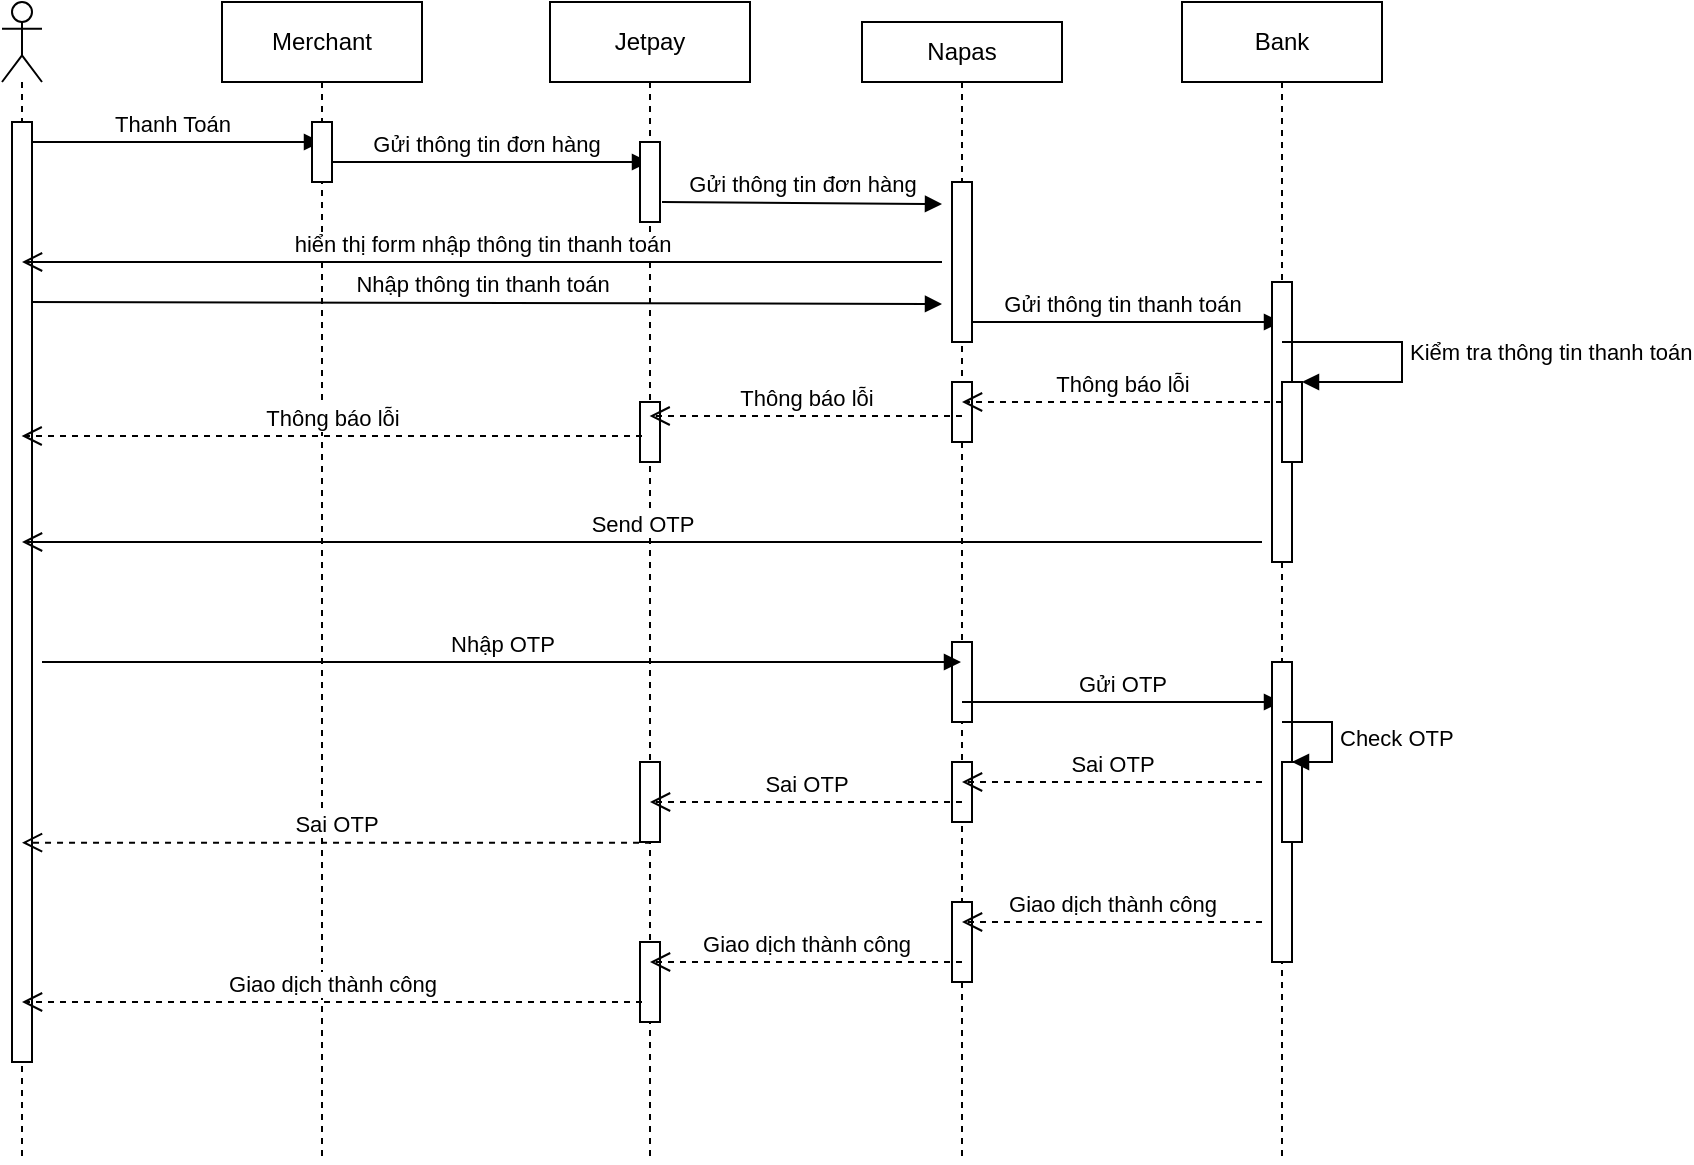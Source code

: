 <mxfile version="14.4.4" type="github">
  <diagram id="ZQvaJdHW4Y1bGf_VrLtN" name="Page-1">
    <mxGraphModel dx="981" dy="550" grid="1" gridSize="10" guides="1" tooltips="1" connect="1" arrows="1" fold="1" page="1" pageScale="1" pageWidth="827" pageHeight="1169" math="0" shadow="0">
      <root>
        <mxCell id="0" />
        <mxCell id="1" parent="0" />
        <mxCell id="UhmJ4qmlXpalRMiFR3PB-3" value="" style="shape=umlLifeline;participant=umlActor;perimeter=lifelinePerimeter;whiteSpace=wrap;html=1;container=1;collapsible=0;recursiveResize=0;verticalAlign=top;spacingTop=36;outlineConnect=0;" vertex="1" parent="1">
          <mxGeometry x="40" width="20" height="580" as="geometry" />
        </mxCell>
        <mxCell id="UhmJ4qmlXpalRMiFR3PB-11" value="Thanh Toán" style="html=1;verticalAlign=bottom;endArrow=block;" edge="1" parent="UhmJ4qmlXpalRMiFR3PB-3" target="UhmJ4qmlXpalRMiFR3PB-7">
          <mxGeometry width="80" relative="1" as="geometry">
            <mxPoint x="10" y="70" as="sourcePoint" />
            <mxPoint x="90" y="70" as="targetPoint" />
          </mxGeometry>
        </mxCell>
        <mxCell id="UhmJ4qmlXpalRMiFR3PB-35" value="Nhập thông tin thanh toán" style="html=1;verticalAlign=bottom;endArrow=block;" edge="1" parent="UhmJ4qmlXpalRMiFR3PB-3">
          <mxGeometry width="80" relative="1" as="geometry">
            <mxPoint x="10" y="150" as="sourcePoint" />
            <mxPoint x="470" y="151" as="targetPoint" />
          </mxGeometry>
        </mxCell>
        <mxCell id="UhmJ4qmlXpalRMiFR3PB-36" value="" style="html=1;points=[];perimeter=orthogonalPerimeter;" vertex="1" parent="UhmJ4qmlXpalRMiFR3PB-3">
          <mxGeometry x="5" y="60" width="10" height="470" as="geometry" />
        </mxCell>
        <mxCell id="UhmJ4qmlXpalRMiFR3PB-7" value="Merchant" style="shape=umlLifeline;perimeter=lifelinePerimeter;whiteSpace=wrap;html=1;container=1;collapsible=0;recursiveResize=0;outlineConnect=0;" vertex="1" parent="1">
          <mxGeometry x="150" width="100" height="580" as="geometry" />
        </mxCell>
        <mxCell id="UhmJ4qmlXpalRMiFR3PB-20" value="Gửi thông tin đơn hàng" style="html=1;verticalAlign=bottom;endArrow=block;" edge="1" parent="UhmJ4qmlXpalRMiFR3PB-7" target="UhmJ4qmlXpalRMiFR3PB-8">
          <mxGeometry width="80" relative="1" as="geometry">
            <mxPoint x="50" y="80" as="sourcePoint" />
            <mxPoint x="130" y="80" as="targetPoint" />
          </mxGeometry>
        </mxCell>
        <mxCell id="UhmJ4qmlXpalRMiFR3PB-16" value="" style="html=1;points=[];perimeter=orthogonalPerimeter;" vertex="1" parent="UhmJ4qmlXpalRMiFR3PB-7">
          <mxGeometry x="45" y="60" width="10" height="30" as="geometry" />
        </mxCell>
        <mxCell id="UhmJ4qmlXpalRMiFR3PB-8" value="Jetpay" style="shape=umlLifeline;perimeter=lifelinePerimeter;whiteSpace=wrap;html=1;container=1;collapsible=0;recursiveResize=0;outlineConnect=0;" vertex="1" parent="1">
          <mxGeometry x="314" width="100" height="580" as="geometry" />
        </mxCell>
        <mxCell id="UhmJ4qmlXpalRMiFR3PB-21" value="" style="html=1;points=[];perimeter=orthogonalPerimeter;" vertex="1" parent="UhmJ4qmlXpalRMiFR3PB-8">
          <mxGeometry x="45" y="70" width="10" height="40" as="geometry" />
        </mxCell>
        <mxCell id="UhmJ4qmlXpalRMiFR3PB-28" value="Gửi thông tin đơn hàng" style="html=1;verticalAlign=bottom;endArrow=block;" edge="1" parent="UhmJ4qmlXpalRMiFR3PB-8">
          <mxGeometry width="80" relative="1" as="geometry">
            <mxPoint x="56" y="100" as="sourcePoint" />
            <mxPoint x="196" y="101" as="targetPoint" />
          </mxGeometry>
        </mxCell>
        <mxCell id="UhmJ4qmlXpalRMiFR3PB-55" value="" style="html=1;points=[];perimeter=orthogonalPerimeter;" vertex="1" parent="UhmJ4qmlXpalRMiFR3PB-8">
          <mxGeometry x="45" y="200" width="10" height="30" as="geometry" />
        </mxCell>
        <mxCell id="UhmJ4qmlXpalRMiFR3PB-79" value="" style="html=1;points=[];perimeter=orthogonalPerimeter;" vertex="1" parent="UhmJ4qmlXpalRMiFR3PB-8">
          <mxGeometry x="45" y="380" width="10" height="40" as="geometry" />
        </mxCell>
        <mxCell id="UhmJ4qmlXpalRMiFR3PB-90" value="" style="html=1;points=[];perimeter=orthogonalPerimeter;" vertex="1" parent="UhmJ4qmlXpalRMiFR3PB-8">
          <mxGeometry x="45" y="470" width="10" height="40" as="geometry" />
        </mxCell>
        <mxCell id="UhmJ4qmlXpalRMiFR3PB-9" value="Napas" style="shape=umlLifeline;perimeter=lifelinePerimeter;whiteSpace=wrap;html=1;container=1;collapsible=0;recursiveResize=0;outlineConnect=0;size=30;" vertex="1" parent="1">
          <mxGeometry x="470" y="10" width="100" height="570" as="geometry" />
        </mxCell>
        <mxCell id="UhmJ4qmlXpalRMiFR3PB-38" value="Gửi thông tin thanh toán" style="html=1;verticalAlign=bottom;endArrow=block;" edge="1" parent="UhmJ4qmlXpalRMiFR3PB-9" target="UhmJ4qmlXpalRMiFR3PB-10">
          <mxGeometry width="80" relative="1" as="geometry">
            <mxPoint x="50" y="150" as="sourcePoint" />
            <mxPoint x="130" y="150" as="targetPoint" />
          </mxGeometry>
        </mxCell>
        <mxCell id="UhmJ4qmlXpalRMiFR3PB-29" value="" style="html=1;points=[];perimeter=orthogonalPerimeter;" vertex="1" parent="UhmJ4qmlXpalRMiFR3PB-9">
          <mxGeometry x="45" y="80" width="10" height="80" as="geometry" />
        </mxCell>
        <mxCell id="UhmJ4qmlXpalRMiFR3PB-54" value="" style="html=1;points=[];perimeter=orthogonalPerimeter;" vertex="1" parent="UhmJ4qmlXpalRMiFR3PB-9">
          <mxGeometry x="45" y="180" width="10" height="30" as="geometry" />
        </mxCell>
        <mxCell id="UhmJ4qmlXpalRMiFR3PB-68" value="" style="html=1;points=[];perimeter=orthogonalPerimeter;" vertex="1" parent="UhmJ4qmlXpalRMiFR3PB-9">
          <mxGeometry x="45" y="310" width="10" height="40" as="geometry" />
        </mxCell>
        <mxCell id="UhmJ4qmlXpalRMiFR3PB-71" value="Gửi OTP" style="html=1;verticalAlign=bottom;endArrow=block;" edge="1" parent="UhmJ4qmlXpalRMiFR3PB-9" target="UhmJ4qmlXpalRMiFR3PB-10">
          <mxGeometry width="80" relative="1" as="geometry">
            <mxPoint x="50" y="340" as="sourcePoint" />
            <mxPoint x="130" y="340" as="targetPoint" />
          </mxGeometry>
        </mxCell>
        <mxCell id="UhmJ4qmlXpalRMiFR3PB-77" value="" style="html=1;points=[];perimeter=orthogonalPerimeter;" vertex="1" parent="UhmJ4qmlXpalRMiFR3PB-9">
          <mxGeometry x="45" y="370" width="10" height="30" as="geometry" />
        </mxCell>
        <mxCell id="UhmJ4qmlXpalRMiFR3PB-89" value="" style="html=1;points=[];perimeter=orthogonalPerimeter;" vertex="1" parent="UhmJ4qmlXpalRMiFR3PB-9">
          <mxGeometry x="45" y="440" width="10" height="40" as="geometry" />
        </mxCell>
        <mxCell id="UhmJ4qmlXpalRMiFR3PB-10" value="Bank" style="shape=umlLifeline;perimeter=lifelinePerimeter;whiteSpace=wrap;html=1;container=1;collapsible=0;recursiveResize=0;outlineConnect=0;" vertex="1" parent="1">
          <mxGeometry x="630" width="100" height="580" as="geometry" />
        </mxCell>
        <mxCell id="UhmJ4qmlXpalRMiFR3PB-30" value="" style="html=1;points=[];perimeter=orthogonalPerimeter;" vertex="1" parent="UhmJ4qmlXpalRMiFR3PB-10">
          <mxGeometry x="45" y="140" width="10" height="140" as="geometry" />
        </mxCell>
        <mxCell id="UhmJ4qmlXpalRMiFR3PB-70" value="" style="html=1;points=[];perimeter=orthogonalPerimeter;" vertex="1" parent="UhmJ4qmlXpalRMiFR3PB-10">
          <mxGeometry x="45" y="330" width="10" height="150" as="geometry" />
        </mxCell>
        <mxCell id="UhmJ4qmlXpalRMiFR3PB-96" value="" style="html=1;points=[];perimeter=orthogonalPerimeter;" vertex="1" parent="UhmJ4qmlXpalRMiFR3PB-10">
          <mxGeometry x="50" y="190" width="10" height="40" as="geometry" />
        </mxCell>
        <mxCell id="UhmJ4qmlXpalRMiFR3PB-97" value="Kiểm tra thông tin thanh toán" style="edgeStyle=orthogonalEdgeStyle;html=1;align=left;spacingLeft=2;endArrow=block;rounded=0;entryX=1;entryY=0;" edge="1" target="UhmJ4qmlXpalRMiFR3PB-96" parent="UhmJ4qmlXpalRMiFR3PB-10" source="UhmJ4qmlXpalRMiFR3PB-10">
          <mxGeometry relative="1" as="geometry">
            <mxPoint x="95" y="170" as="sourcePoint" />
            <Array as="points">
              <mxPoint x="110" y="170" />
              <mxPoint x="110" y="190" />
            </Array>
          </mxGeometry>
        </mxCell>
        <mxCell id="UhmJ4qmlXpalRMiFR3PB-34" value="hiển thị form nhập thông tin thanh toán" style="html=1;verticalAlign=bottom;endArrow=open;endSize=8;" edge="1" parent="1" target="UhmJ4qmlXpalRMiFR3PB-3">
          <mxGeometry relative="1" as="geometry">
            <mxPoint x="510" y="130" as="sourcePoint" />
            <mxPoint x="430" y="130" as="targetPoint" />
          </mxGeometry>
        </mxCell>
        <mxCell id="UhmJ4qmlXpalRMiFR3PB-49" value="Thông báo lỗi" style="html=1;verticalAlign=bottom;endArrow=open;dashed=1;endSize=8;" edge="1" parent="1" target="UhmJ4qmlXpalRMiFR3PB-9">
          <mxGeometry relative="1" as="geometry">
            <mxPoint x="680" y="200" as="sourcePoint" />
            <mxPoint x="600" y="200" as="targetPoint" />
          </mxGeometry>
        </mxCell>
        <mxCell id="UhmJ4qmlXpalRMiFR3PB-51" value="Thông báo lỗi" style="html=1;verticalAlign=bottom;endArrow=open;dashed=1;endSize=8;" edge="1" parent="1">
          <mxGeometry relative="1" as="geometry">
            <mxPoint x="520" y="207" as="sourcePoint" />
            <mxPoint x="363.81" y="207" as="targetPoint" />
          </mxGeometry>
        </mxCell>
        <mxCell id="UhmJ4qmlXpalRMiFR3PB-52" value="Thông báo lỗi" style="html=1;verticalAlign=bottom;endArrow=open;dashed=1;endSize=8;" edge="1" parent="1">
          <mxGeometry relative="1" as="geometry">
            <mxPoint x="360" y="217" as="sourcePoint" />
            <mxPoint x="49.81" y="217" as="targetPoint" />
          </mxGeometry>
        </mxCell>
        <mxCell id="UhmJ4qmlXpalRMiFR3PB-66" value="Send OTP" style="html=1;verticalAlign=bottom;endArrow=open;endSize=8;" edge="1" parent="1" target="UhmJ4qmlXpalRMiFR3PB-3">
          <mxGeometry relative="1" as="geometry">
            <mxPoint x="670" y="270" as="sourcePoint" />
            <mxPoint x="590" y="270" as="targetPoint" />
          </mxGeometry>
        </mxCell>
        <mxCell id="UhmJ4qmlXpalRMiFR3PB-69" value="Nhập OTP" style="html=1;verticalAlign=bottom;endArrow=block;" edge="1" parent="1" target="UhmJ4qmlXpalRMiFR3PB-9">
          <mxGeometry width="80" relative="1" as="geometry">
            <mxPoint x="60" y="330" as="sourcePoint" />
            <mxPoint x="140" y="330" as="targetPoint" />
          </mxGeometry>
        </mxCell>
        <mxCell id="UhmJ4qmlXpalRMiFR3PB-75" value="Sai OTP" style="html=1;verticalAlign=bottom;endArrow=open;dashed=1;endSize=8;" edge="1" parent="1" target="UhmJ4qmlXpalRMiFR3PB-9">
          <mxGeometry relative="1" as="geometry">
            <mxPoint x="670" y="390" as="sourcePoint" />
            <mxPoint x="590" y="390" as="targetPoint" />
          </mxGeometry>
        </mxCell>
        <mxCell id="UhmJ4qmlXpalRMiFR3PB-78" value="Sai OTP" style="html=1;verticalAlign=bottom;endArrow=open;dashed=1;endSize=8;" edge="1" parent="1" target="UhmJ4qmlXpalRMiFR3PB-8">
          <mxGeometry relative="1" as="geometry">
            <mxPoint x="520" y="400" as="sourcePoint" />
            <mxPoint x="440" y="400" as="targetPoint" />
          </mxGeometry>
        </mxCell>
        <mxCell id="UhmJ4qmlXpalRMiFR3PB-82" value="Sai OTP" style="html=1;verticalAlign=bottom;endArrow=open;dashed=1;endSize=8;exitX=0.552;exitY=1.009;exitDx=0;exitDy=0;exitPerimeter=0;" edge="1" parent="1" source="UhmJ4qmlXpalRMiFR3PB-79" target="UhmJ4qmlXpalRMiFR3PB-3">
          <mxGeometry relative="1" as="geometry">
            <mxPoint x="200" y="420" as="sourcePoint" />
            <mxPoint x="120" y="420" as="targetPoint" />
          </mxGeometry>
        </mxCell>
        <mxCell id="UhmJ4qmlXpalRMiFR3PB-86" value="Giao dịch thành công" style="html=1;verticalAlign=bottom;endArrow=open;dashed=1;endSize=8;" edge="1" parent="1" target="UhmJ4qmlXpalRMiFR3PB-9">
          <mxGeometry relative="1" as="geometry">
            <mxPoint x="670" y="460" as="sourcePoint" />
            <mxPoint x="590" y="460" as="targetPoint" />
          </mxGeometry>
        </mxCell>
        <mxCell id="UhmJ4qmlXpalRMiFR3PB-87" value="Giao dịch thành công" style="html=1;verticalAlign=bottom;endArrow=open;dashed=1;endSize=8;" edge="1" parent="1" target="UhmJ4qmlXpalRMiFR3PB-8">
          <mxGeometry relative="1" as="geometry">
            <mxPoint x="520" y="480" as="sourcePoint" />
            <mxPoint x="440" y="480" as="targetPoint" />
          </mxGeometry>
        </mxCell>
        <mxCell id="UhmJ4qmlXpalRMiFR3PB-88" value="Giao dịch thành công" style="html=1;verticalAlign=bottom;endArrow=open;dashed=1;endSize=8;" edge="1" parent="1" target="UhmJ4qmlXpalRMiFR3PB-3">
          <mxGeometry relative="1" as="geometry">
            <mxPoint x="360" y="500" as="sourcePoint" />
            <mxPoint x="280" y="500" as="targetPoint" />
          </mxGeometry>
        </mxCell>
        <mxCell id="UhmJ4qmlXpalRMiFR3PB-98" value="" style="html=1;points=[];perimeter=orthogonalPerimeter;" vertex="1" parent="1">
          <mxGeometry x="680" y="380" width="10" height="40" as="geometry" />
        </mxCell>
        <mxCell id="UhmJ4qmlXpalRMiFR3PB-74" value="Check OTP" style="edgeStyle=orthogonalEdgeStyle;html=1;align=left;spacingLeft=2;endArrow=block;rounded=0;entryX=1;entryY=0;" edge="1" parent="1">
          <mxGeometry relative="1" as="geometry">
            <mxPoint x="680" y="360" as="sourcePoint" />
            <Array as="points">
              <mxPoint x="705" y="360" />
            </Array>
            <mxPoint x="685" y="380" as="targetPoint" />
          </mxGeometry>
        </mxCell>
      </root>
    </mxGraphModel>
  </diagram>
</mxfile>
